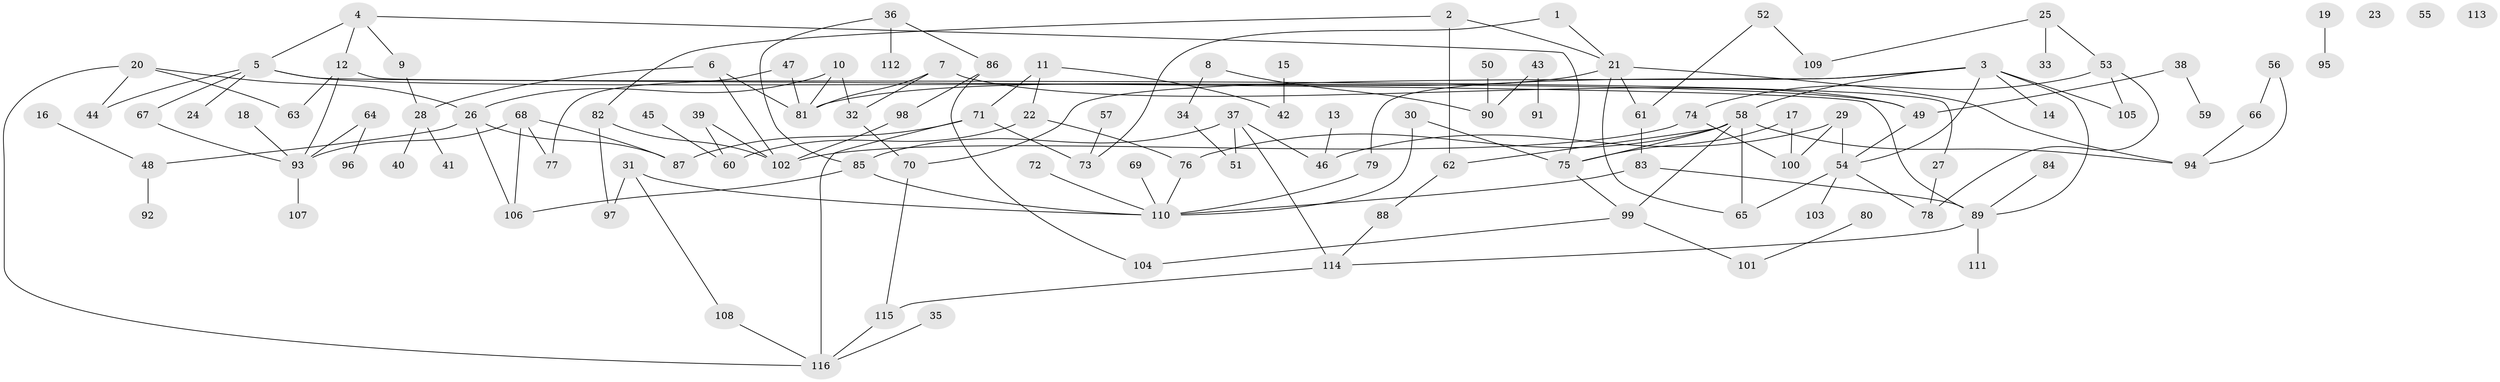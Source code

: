 // Generated by graph-tools (version 1.1) at 2025/33/03/09/25 02:33:39]
// undirected, 116 vertices, 153 edges
graph export_dot {
graph [start="1"]
  node [color=gray90,style=filled];
  1;
  2;
  3;
  4;
  5;
  6;
  7;
  8;
  9;
  10;
  11;
  12;
  13;
  14;
  15;
  16;
  17;
  18;
  19;
  20;
  21;
  22;
  23;
  24;
  25;
  26;
  27;
  28;
  29;
  30;
  31;
  32;
  33;
  34;
  35;
  36;
  37;
  38;
  39;
  40;
  41;
  42;
  43;
  44;
  45;
  46;
  47;
  48;
  49;
  50;
  51;
  52;
  53;
  54;
  55;
  56;
  57;
  58;
  59;
  60;
  61;
  62;
  63;
  64;
  65;
  66;
  67;
  68;
  69;
  70;
  71;
  72;
  73;
  74;
  75;
  76;
  77;
  78;
  79;
  80;
  81;
  82;
  83;
  84;
  85;
  86;
  87;
  88;
  89;
  90;
  91;
  92;
  93;
  94;
  95;
  96;
  97;
  98;
  99;
  100;
  101;
  102;
  103;
  104;
  105;
  106;
  107;
  108;
  109;
  110;
  111;
  112;
  113;
  114;
  115;
  116;
  1 -- 21;
  1 -- 73;
  2 -- 21;
  2 -- 62;
  2 -- 82;
  3 -- 14;
  3 -- 54;
  3 -- 58;
  3 -- 70;
  3 -- 79;
  3 -- 89;
  3 -- 105;
  4 -- 5;
  4 -- 9;
  4 -- 12;
  4 -- 75;
  5 -- 24;
  5 -- 44;
  5 -- 49;
  5 -- 67;
  5 -- 89;
  6 -- 28;
  6 -- 81;
  6 -- 102;
  7 -- 32;
  7 -- 49;
  7 -- 81;
  8 -- 34;
  8 -- 90;
  9 -- 28;
  10 -- 26;
  10 -- 32;
  10 -- 81;
  11 -- 22;
  11 -- 42;
  11 -- 71;
  12 -- 27;
  12 -- 63;
  12 -- 93;
  13 -- 46;
  15 -- 42;
  16 -- 48;
  17 -- 75;
  17 -- 100;
  18 -- 93;
  19 -- 95;
  20 -- 26;
  20 -- 44;
  20 -- 63;
  20 -- 116;
  21 -- 61;
  21 -- 65;
  21 -- 81;
  21 -- 94;
  22 -- 60;
  22 -- 76;
  25 -- 33;
  25 -- 53;
  25 -- 109;
  26 -- 48;
  26 -- 87;
  26 -- 106;
  27 -- 78;
  28 -- 40;
  28 -- 41;
  29 -- 46;
  29 -- 54;
  29 -- 100;
  30 -- 75;
  30 -- 110;
  31 -- 97;
  31 -- 108;
  31 -- 110;
  32 -- 70;
  34 -- 51;
  35 -- 116;
  36 -- 85;
  36 -- 86;
  36 -- 112;
  37 -- 46;
  37 -- 51;
  37 -- 85;
  37 -- 114;
  38 -- 49;
  38 -- 59;
  39 -- 60;
  39 -- 102;
  43 -- 90;
  43 -- 91;
  45 -- 60;
  47 -- 77;
  47 -- 81;
  48 -- 92;
  49 -- 54;
  50 -- 90;
  52 -- 61;
  52 -- 109;
  53 -- 74;
  53 -- 78;
  53 -- 105;
  54 -- 65;
  54 -- 78;
  54 -- 103;
  56 -- 66;
  56 -- 94;
  57 -- 73;
  58 -- 62;
  58 -- 65;
  58 -- 75;
  58 -- 76;
  58 -- 94;
  58 -- 99;
  61 -- 83;
  62 -- 88;
  64 -- 93;
  64 -- 96;
  66 -- 94;
  67 -- 93;
  68 -- 77;
  68 -- 87;
  68 -- 93;
  68 -- 106;
  69 -- 110;
  70 -- 115;
  71 -- 73;
  71 -- 87;
  71 -- 116;
  72 -- 110;
  74 -- 100;
  74 -- 102;
  75 -- 99;
  76 -- 110;
  79 -- 110;
  80 -- 101;
  82 -- 97;
  82 -- 102;
  83 -- 89;
  83 -- 110;
  84 -- 89;
  85 -- 106;
  85 -- 110;
  86 -- 98;
  86 -- 104;
  88 -- 114;
  89 -- 111;
  89 -- 114;
  93 -- 107;
  98 -- 102;
  99 -- 101;
  99 -- 104;
  108 -- 116;
  114 -- 115;
  115 -- 116;
}
